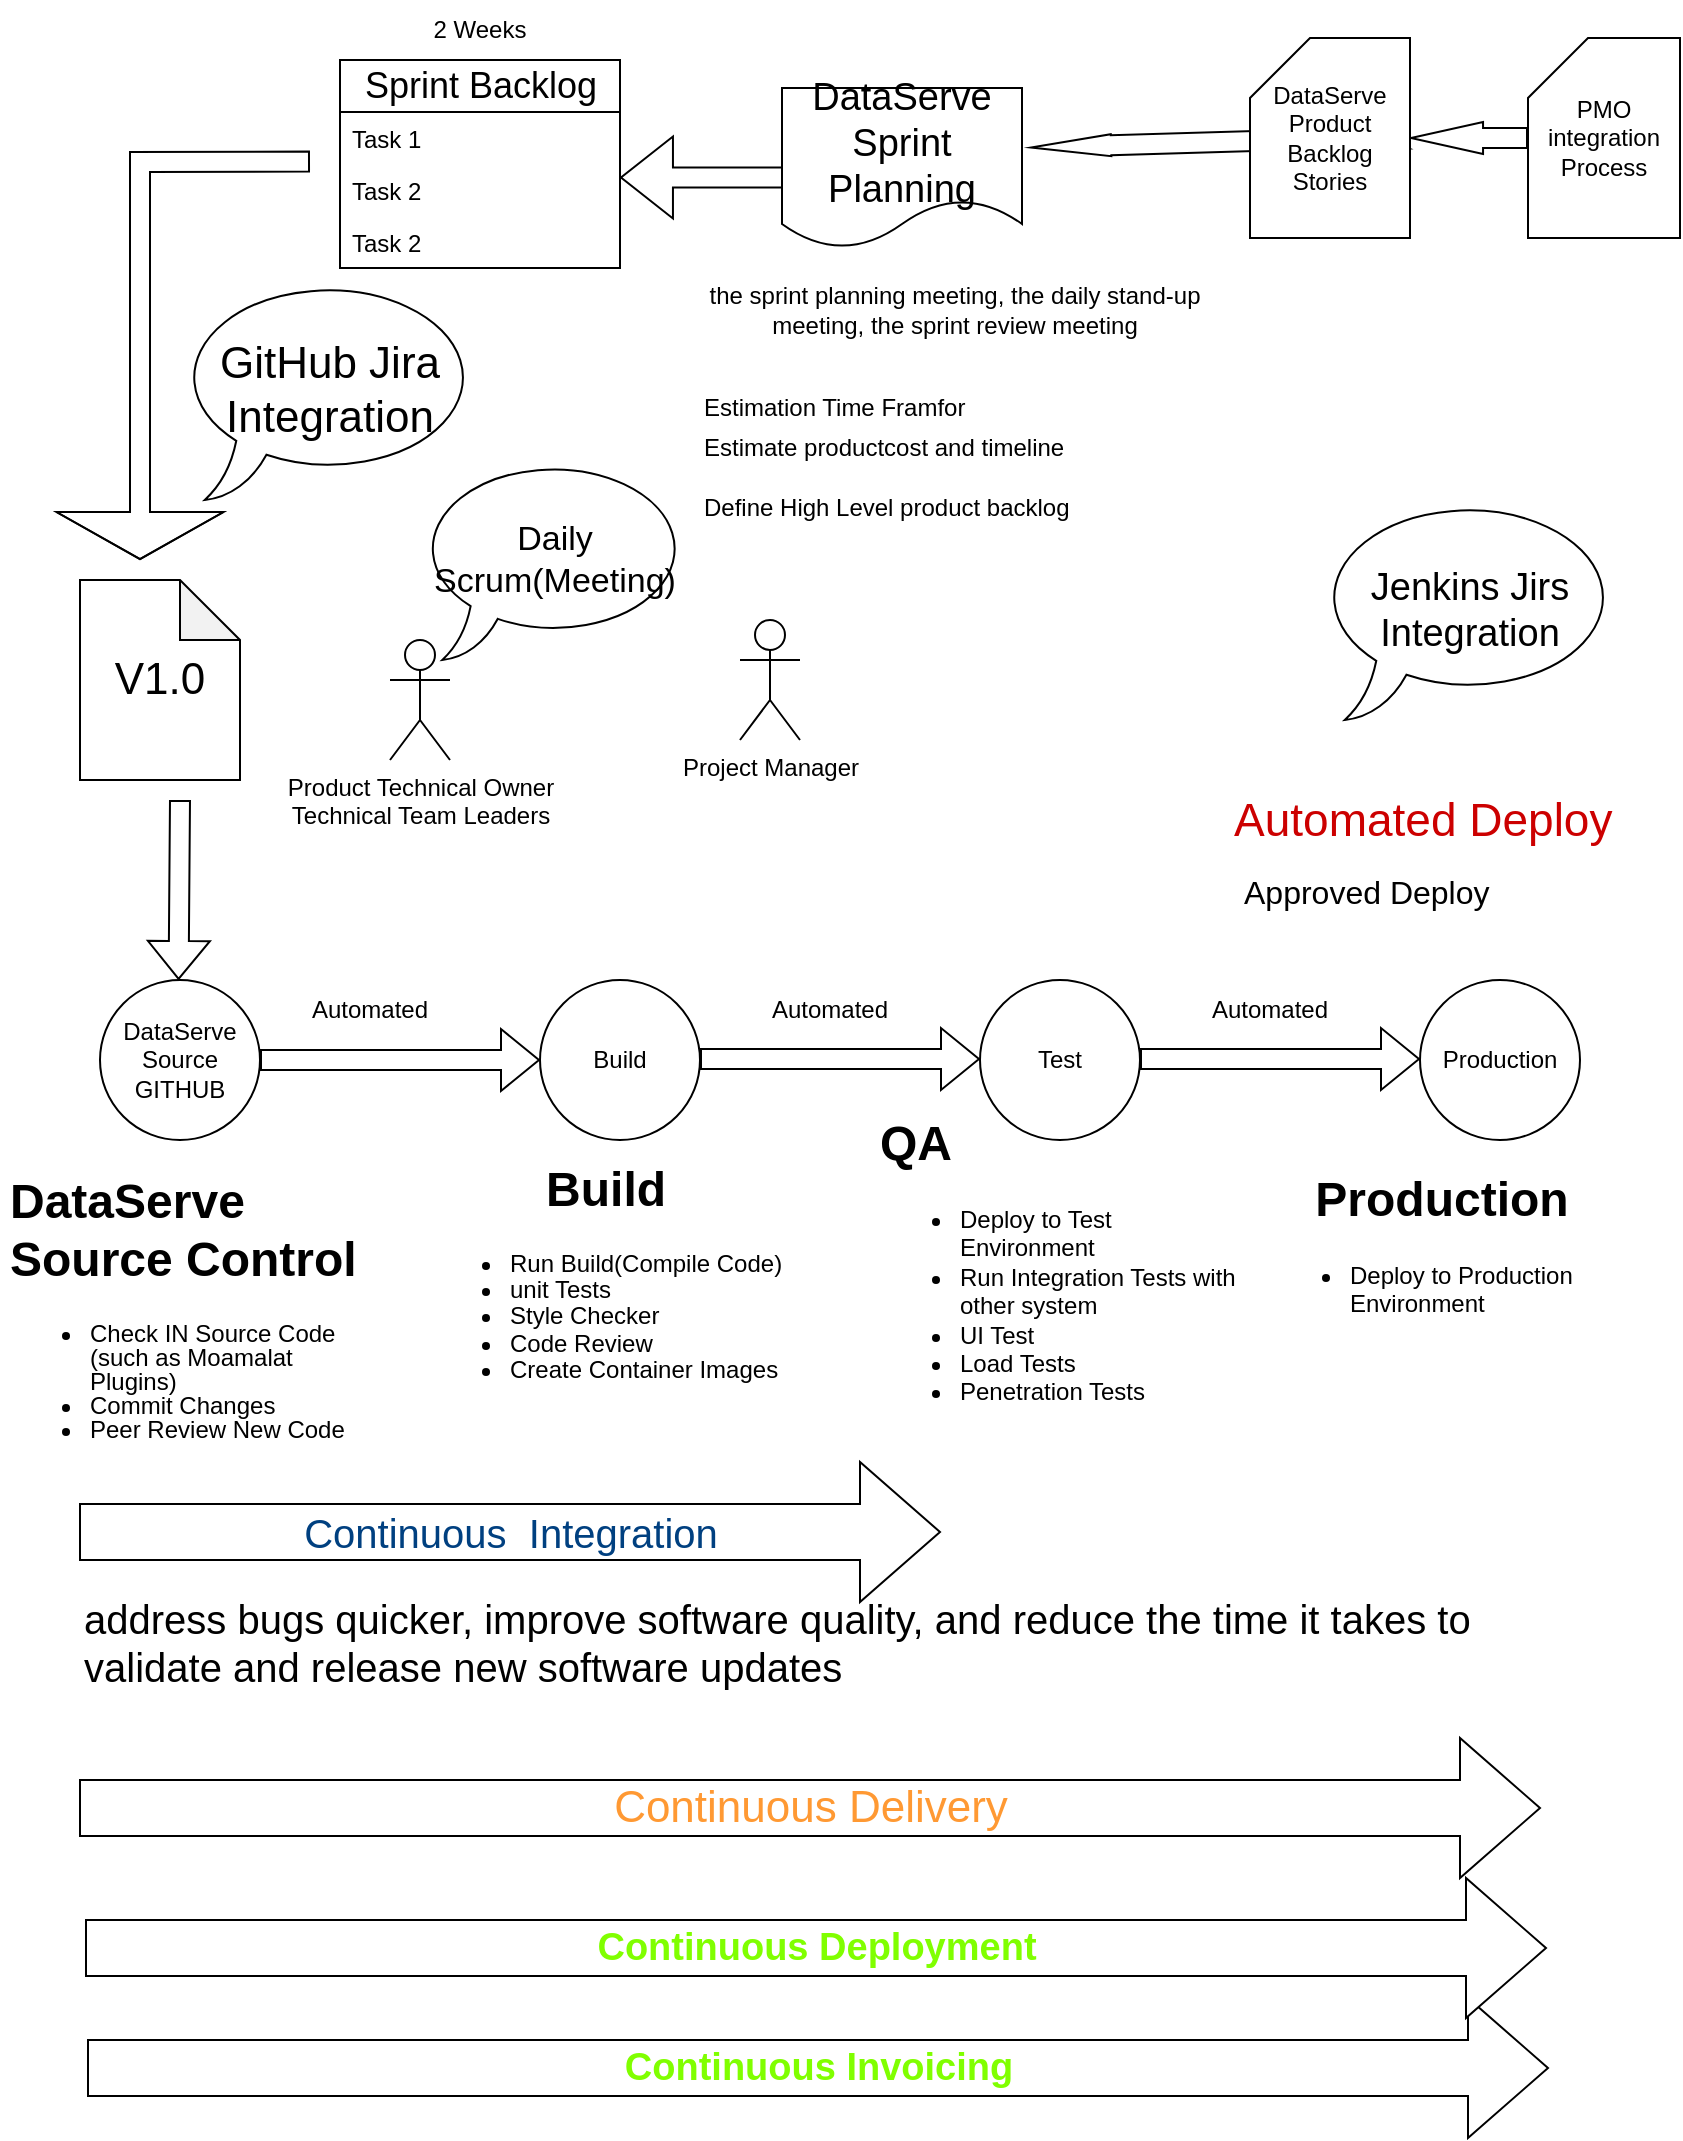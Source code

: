 <mxfile version="21.4.0" type="github">
  <diagram name="Page-1" id="4942dSgOLlQn5LEMoV-9">
    <mxGraphModel dx="1434" dy="716" grid="1" gridSize="10" guides="1" tooltips="1" connect="1" arrows="1" fold="1" page="1" pageScale="1" pageWidth="850" pageHeight="1100" math="0" shadow="0">
      <root>
        <mxCell id="0" />
        <mxCell id="1" parent="0" />
        <mxCell id="iqrrrpipv7ULR5whAsaG-1" value="&lt;div&gt;DataServe&lt;/div&gt;&lt;div&gt;Source GITHUB&lt;/div&gt;" style="ellipse;whiteSpace=wrap;html=1;aspect=fixed;" parent="1" vertex="1">
          <mxGeometry x="60" y="508" width="80" height="80" as="geometry" />
        </mxCell>
        <mxCell id="iqrrrpipv7ULR5whAsaG-2" value="" style="shape=flexArrow;endArrow=classic;html=1;rounded=0;" parent="1" edge="1">
          <mxGeometry width="50" height="50" relative="1" as="geometry">
            <mxPoint x="140" y="548" as="sourcePoint" />
            <mxPoint x="280" y="548" as="targetPoint" />
          </mxGeometry>
        </mxCell>
        <mxCell id="iqrrrpipv7ULR5whAsaG-3" value="Build " style="ellipse;whiteSpace=wrap;html=1;aspect=fixed;" parent="1" vertex="1">
          <mxGeometry x="280" y="508" width="80" height="80" as="geometry" />
        </mxCell>
        <mxCell id="iqrrrpipv7ULR5whAsaG-4" value="" style="shape=flexArrow;endArrow=classic;html=1;rounded=0;" parent="1" edge="1">
          <mxGeometry width="50" height="50" relative="1" as="geometry">
            <mxPoint x="360" y="547.5" as="sourcePoint" />
            <mxPoint x="500" y="547.5" as="targetPoint" />
          </mxGeometry>
        </mxCell>
        <mxCell id="iqrrrpipv7ULR5whAsaG-6" value="&lt;h1&gt;DataServe Source Control&lt;br&gt;&lt;/h1&gt;&lt;ul style=&quot;line-height: 100%;&quot;&gt;&lt;li&gt;Check IN Source Code (such as Moamalat Plugins) &lt;/li&gt;&lt;li&gt;Commit Changes&lt;/li&gt;&lt;li&gt;Peer Review New Code&lt;/li&gt;&lt;/ul&gt;" style="text;html=1;strokeColor=none;fillColor=none;spacing=5;spacingTop=-20;whiteSpace=wrap;overflow=hidden;rounded=0;" parent="1" vertex="1">
          <mxGeometry x="10" y="599" width="190" height="170" as="geometry" />
        </mxCell>
        <mxCell id="iqrrrpipv7ULR5whAsaG-7" value="Automated" style="text;html=1;strokeColor=none;fillColor=none;align=center;verticalAlign=middle;whiteSpace=wrap;rounded=0;" parent="1" vertex="1">
          <mxGeometry x="150" y="508" width="90" height="30" as="geometry" />
        </mxCell>
        <mxCell id="iqrrrpipv7ULR5whAsaG-8" value="Automated" style="text;html=1;strokeColor=none;fillColor=none;align=center;verticalAlign=middle;whiteSpace=wrap;rounded=0;" parent="1" vertex="1">
          <mxGeometry x="380" y="508" width="90" height="30" as="geometry" />
        </mxCell>
        <mxCell id="iqrrrpipv7ULR5whAsaG-9" value="&lt;h1 align=&quot;center&quot;&gt;Build&lt;br&gt;&lt;/h1&gt;&lt;ul style=&quot;line-height: 110%;&quot;&gt;&lt;li&gt;Run Build(Compile Code) &lt;/li&gt;&lt;li&gt;unit Tests&lt;/li&gt;&lt;li&gt;Style Checker&lt;/li&gt;&lt;li&gt;Code Review&lt;/li&gt;&lt;li&gt;Create Container Images&lt;/li&gt;&lt;/ul&gt;" style="text;html=1;strokeColor=none;fillColor=none;spacing=5;spacingTop=-20;whiteSpace=wrap;overflow=hidden;rounded=0;" parent="1" vertex="1">
          <mxGeometry x="220" y="593" width="190" height="130" as="geometry" />
        </mxCell>
        <mxCell id="iqrrrpipv7ULR5whAsaG-10" value="Test" style="ellipse;whiteSpace=wrap;html=1;aspect=fixed;" parent="1" vertex="1">
          <mxGeometry x="500" y="508" width="80" height="80" as="geometry" />
        </mxCell>
        <mxCell id="iqrrrpipv7ULR5whAsaG-11" value="&lt;h1&gt;QA&lt;br&gt;&lt;/h1&gt;&lt;ul&gt;&lt;li&gt;Deploy to Test Environment&lt;/li&gt;&lt;li&gt;Run Integration Tests with other system&lt;/li&gt;&lt;li&gt;UI Test&lt;/li&gt;&lt;li&gt;Load Tests &lt;/li&gt;&lt;li&gt;Penetration Tests&lt;/li&gt;&lt;/ul&gt;" style="text;html=1;strokeColor=none;fillColor=none;spacing=5;spacingTop=-20;whiteSpace=wrap;overflow=hidden;rounded=0;" parent="1" vertex="1">
          <mxGeometry x="445" y="570" width="190" height="210" as="geometry" />
        </mxCell>
        <mxCell id="iqrrrpipv7ULR5whAsaG-12" value="Production" style="ellipse;whiteSpace=wrap;html=1;aspect=fixed;" parent="1" vertex="1">
          <mxGeometry x="720" y="508" width="80" height="80" as="geometry" />
        </mxCell>
        <mxCell id="iqrrrpipv7ULR5whAsaG-13" value="" style="shape=flexArrow;endArrow=classic;html=1;rounded=0;" parent="1" edge="1">
          <mxGeometry width="50" height="50" relative="1" as="geometry">
            <mxPoint x="580" y="547.5" as="sourcePoint" />
            <mxPoint x="720" y="547.5" as="targetPoint" />
          </mxGeometry>
        </mxCell>
        <mxCell id="iqrrrpipv7ULR5whAsaG-14" value="&lt;h1 align=&quot;center&quot;&gt;Production &lt;br&gt;&lt;/h1&gt;&lt;ul&gt;&lt;li&gt;Deploy to Production Environment&lt;/li&gt;&lt;/ul&gt;" style="text;html=1;strokeColor=none;fillColor=none;spacing=5;spacingTop=-20;whiteSpace=wrap;overflow=hidden;rounded=0;" parent="1" vertex="1">
          <mxGeometry x="640" y="598" width="180" height="120" as="geometry" />
        </mxCell>
        <mxCell id="iqrrrpipv7ULR5whAsaG-15" value="&lt;font style=&quot;font-size: 22px;&quot;&gt;V1.0&lt;/font&gt;" style="shape=note;whiteSpace=wrap;html=1;backgroundOutline=1;darkOpacity=0.05;" parent="1" vertex="1">
          <mxGeometry x="50" y="308" width="80" height="100" as="geometry" />
        </mxCell>
        <mxCell id="iqrrrpipv7ULR5whAsaG-17" value="" style="shape=flexArrow;endArrow=classic;html=1;rounded=0;" parent="1" edge="1">
          <mxGeometry width="50" height="50" relative="1" as="geometry">
            <mxPoint x="100" y="418" as="sourcePoint" />
            <mxPoint x="99.29" y="508" as="targetPoint" />
          </mxGeometry>
        </mxCell>
        <mxCell id="iqrrrpipv7ULR5whAsaG-20" value="&lt;font style=&quot;font-size: 16px;&quot;&gt;Approved Deploy&lt;/font&gt;" style="text;whiteSpace=wrap;html=1;" parent="1" vertex="1">
          <mxGeometry x="630" y="448" width="190" height="40" as="geometry" />
        </mxCell>
        <mxCell id="iqrrrpipv7ULR5whAsaG-21" value="&lt;font style=&quot;font-size: 23px;&quot;&gt;&lt;font style=&quot;font-size: 23px;&quot; color=&quot;#cc0000&quot;&gt;Automated Deploy&lt;/font&gt;&lt;/font&gt;" style="text;whiteSpace=wrap;html=1;" parent="1" vertex="1">
          <mxGeometry x="625" y="408" width="200" height="40" as="geometry" />
        </mxCell>
        <mxCell id="iqrrrpipv7ULR5whAsaG-24" value="&lt;font style=&quot;font-size: 22px;&quot; color=&quot;#ff9933&quot;&gt;Continuous Delivery&lt;/font&gt;" style="html=1;shadow=0;dashed=0;align=center;verticalAlign=middle;shape=mxgraph.arrows2.arrow;dy=0.6;dx=40;notch=0;" parent="1" vertex="1">
          <mxGeometry x="50" y="887" width="730" height="70" as="geometry" />
        </mxCell>
        <mxCell id="iqrrrpipv7ULR5whAsaG-25" value="&lt;font style=&quot;font-size: 20px;&quot; color=&quot;#004080&quot;&gt;Continuous&amp;nbsp; Integration &lt;/font&gt;" style="html=1;shadow=0;dashed=0;align=center;verticalAlign=middle;shape=mxgraph.arrows2.arrow;dy=0.6;dx=40;notch=0;" parent="1" vertex="1">
          <mxGeometry x="50" y="749" width="430" height="70" as="geometry" />
        </mxCell>
        <mxCell id="iqrrrpipv7ULR5whAsaG-26" value="&lt;b&gt;&lt;font style=&quot;font-size: 19px;&quot; color=&quot;#80ff00&quot;&gt;Continuous Invoicing&lt;/font&gt;&lt;/b&gt;" style="html=1;shadow=0;dashed=0;align=center;verticalAlign=middle;shape=mxgraph.arrows2.arrow;dy=0.6;dx=40;notch=0;" parent="1" vertex="1">
          <mxGeometry x="54" y="1017" width="730" height="70" as="geometry" />
        </mxCell>
        <mxCell id="iqrrrpipv7ULR5whAsaG-28" value="Automated" style="text;html=1;strokeColor=none;fillColor=none;align=center;verticalAlign=middle;whiteSpace=wrap;rounded=0;" parent="1" vertex="1">
          <mxGeometry x="600" y="508" width="90" height="30" as="geometry" />
        </mxCell>
        <mxCell id="iqrrrpipv7ULR5whAsaG-32" value="" style="shape=flexArrow;endArrow=classic;html=1;rounded=0;endWidth=30;endSize=8.325;" parent="1" edge="1">
          <mxGeometry width="50" height="50" relative="1" as="geometry">
            <mxPoint x="440" y="106.75" as="sourcePoint" />
            <mxPoint x="320" y="106.75" as="targetPoint" />
          </mxGeometry>
        </mxCell>
        <mxCell id="iqrrrpipv7ULR5whAsaG-37" value="DataServe Sprint Planning" style="shape=document;whiteSpace=wrap;html=1;boundedLbl=1;fontSize=19;" parent="1" vertex="1">
          <mxGeometry x="401" y="62" width="120" height="80" as="geometry" />
        </mxCell>
        <mxCell id="iqrrrpipv7ULR5whAsaG-39" value="&lt;font style=&quot;font-size: 18px;&quot;&gt;Sprint Backlog&lt;/font&gt;" style="swimlane;fontStyle=0;childLayout=stackLayout;horizontal=1;startSize=26;fillColor=none;horizontalStack=0;resizeParent=1;resizeParentMax=0;resizeLast=0;collapsible=1;marginBottom=0;html=1;" parent="1" vertex="1">
          <mxGeometry x="180" y="48" width="140" height="104" as="geometry" />
        </mxCell>
        <mxCell id="iqrrrpipv7ULR5whAsaG-40" value="Task 1" style="text;strokeColor=none;fillColor=none;align=left;verticalAlign=top;spacingLeft=4;spacingRight=4;overflow=hidden;rotatable=0;points=[[0,0.5],[1,0.5]];portConstraint=eastwest;whiteSpace=wrap;html=1;" parent="iqrrrpipv7ULR5whAsaG-39" vertex="1">
          <mxGeometry y="26" width="140" height="26" as="geometry" />
        </mxCell>
        <mxCell id="iqrrrpipv7ULR5whAsaG-41" value="Task 2" style="text;strokeColor=none;fillColor=none;align=left;verticalAlign=top;spacingLeft=4;spacingRight=4;overflow=hidden;rotatable=0;points=[[0,0.5],[1,0.5]];portConstraint=eastwest;whiteSpace=wrap;html=1;" parent="iqrrrpipv7ULR5whAsaG-39" vertex="1">
          <mxGeometry y="52" width="140" height="26" as="geometry" />
        </mxCell>
        <mxCell id="iqrrrpipv7ULR5whAsaG-42" value="Task 2" style="text;strokeColor=none;fillColor=none;align=left;verticalAlign=top;spacingLeft=4;spacingRight=4;overflow=hidden;rotatable=0;points=[[0,0.5],[1,0.5]];portConstraint=eastwest;whiteSpace=wrap;html=1;" parent="iqrrrpipv7ULR5whAsaG-39" vertex="1">
          <mxGeometry y="78" width="140" height="26" as="geometry" />
        </mxCell>
        <mxCell id="iqrrrpipv7ULR5whAsaG-43" value="" style="shape=flexArrow;endArrow=classic;html=1;rounded=0;endWidth=0;endSize=13.015;" parent="1" edge="1">
          <mxGeometry width="50" height="50" relative="1" as="geometry">
            <mxPoint x="650" y="88.152" as="sourcePoint" />
            <mxPoint x="525" y="91.75" as="targetPoint" />
          </mxGeometry>
        </mxCell>
        <mxCell id="iqrrrpipv7ULR5whAsaG-45" value="2 Weeks" style="text;html=1;strokeColor=none;fillColor=none;align=center;verticalAlign=middle;whiteSpace=wrap;rounded=0;" parent="1" vertex="1">
          <mxGeometry x="220" y="18" width="60" height="30" as="geometry" />
        </mxCell>
        <mxCell id="iqrrrpipv7ULR5whAsaG-47" value="&lt;font style=&quot;font-size: 19px;&quot;&gt;Jenkins Jirs Integration&lt;/font&gt;" style="whiteSpace=wrap;html=1;shape=mxgraph.basic.oval_callout" parent="1" vertex="1">
          <mxGeometry x="670" y="268" width="150" height="110" as="geometry" />
        </mxCell>
        <mxCell id="iqrrrpipv7ULR5whAsaG-53" value="" style="shape=flexArrow;endArrow=classic;html=1;rounded=0;endWidth=72.5;endSize=7.5;" parent="1" edge="1">
          <mxGeometry width="50" height="50" relative="1" as="geometry">
            <mxPoint x="165" y="98.75" as="sourcePoint" />
            <mxPoint x="80" y="298" as="targetPoint" />
            <Array as="points">
              <mxPoint x="80" y="99" />
            </Array>
          </mxGeometry>
        </mxCell>
        <mxCell id="iqrrrpipv7ULR5whAsaG-57" value="address bugs quicker, improve software quality, and reduce the time it takes to validate and release new software updates" style="text;whiteSpace=wrap;html=1;fontSize=20;" parent="1" vertex="1">
          <mxGeometry x="50" y="809" width="748" height="60" as="geometry" />
        </mxCell>
        <mxCell id="iqrrrpipv7ULR5whAsaG-58" value="&lt;font style=&quot;font-size: 22px;&quot;&gt;GitHub Jira Integration&lt;/font&gt;" style="whiteSpace=wrap;html=1;shape=mxgraph.basic.oval_callout" parent="1" vertex="1">
          <mxGeometry x="100" y="158" width="150" height="110" as="geometry" />
        </mxCell>
        <mxCell id="iqrrrpipv7ULR5whAsaG-59" value="&lt;font style=&quot;font-size: 17px;&quot;&gt;Daily Scrum(Meeting)&lt;/font&gt;" style="whiteSpace=wrap;html=1;shape=mxgraph.basic.oval_callout" parent="1" vertex="1">
          <mxGeometry x="220" y="248" width="135" height="100" as="geometry" />
        </mxCell>
        <mxCell id="iqrrrpipv7ULR5whAsaG-60" value="&lt;div&gt;Product Technical Owner&lt;/div&gt;&lt;div&gt;Technical Team Leaders&lt;br&gt;&lt;/div&gt;" style="shape=umlActor;verticalLabelPosition=bottom;verticalAlign=top;html=1;outlineConnect=0;" parent="1" vertex="1">
          <mxGeometry x="205" y="338" width="30" height="60" as="geometry" />
        </mxCell>
        <mxCell id="iqrrrpipv7ULR5whAsaG-62" value="the sprint planning meeting, the daily stand-up meeting, the sprint review meeting" style="text;html=1;strokeColor=none;fillColor=none;align=center;verticalAlign=middle;whiteSpace=wrap;rounded=0;" parent="1" vertex="1">
          <mxGeometry x="345" y="158" width="285" height="30" as="geometry" />
        </mxCell>
        <mxCell id="iqrrrpipv7ULR5whAsaG-63" value="Estimation Time Framfor" style="text;whiteSpace=wrap;html=1;" parent="1" vertex="1">
          <mxGeometry x="360" y="208" width="480" height="40" as="geometry" />
        </mxCell>
        <mxCell id="iqrrrpipv7ULR5whAsaG-64" value="Estimate productcost and timeline" style="text;whiteSpace=wrap;html=1;" parent="1" vertex="1">
          <mxGeometry x="360" y="228" width="220" height="40" as="geometry" />
        </mxCell>
        <mxCell id="iqrrrpipv7ULR5whAsaG-65" value="Define High Level product backlog" style="text;whiteSpace=wrap;html=1;" parent="1" vertex="1">
          <mxGeometry x="360" y="258" width="250" height="40" as="geometry" />
        </mxCell>
        <mxCell id="iqrrrpipv7ULR5whAsaG-66" value="Project Manager" style="shape=umlActor;verticalLabelPosition=bottom;verticalAlign=top;html=1;outlineConnect=0;" parent="1" vertex="1">
          <mxGeometry x="380" y="328" width="30" height="60" as="geometry" />
        </mxCell>
        <mxCell id="QZeT5ov_zveQ-syNADRf-1" value="&lt;b&gt;&lt;font style=&quot;font-size: 19px;&quot; color=&quot;#80ff00&quot;&gt;Continuous Deployment&lt;/font&gt;&lt;/b&gt;" style="html=1;shadow=0;dashed=0;align=center;verticalAlign=middle;shape=mxgraph.arrows2.arrow;dy=0.6;dx=40;notch=0;" parent="1" vertex="1">
          <mxGeometry x="53" y="957" width="730" height="70" as="geometry" />
        </mxCell>
        <mxCell id="QZeT5ov_zveQ-syNADRf-2" value="PMO integration Process" style="shape=card;whiteSpace=wrap;html=1;" parent="1" vertex="1">
          <mxGeometry x="774" y="37" width="76" height="100" as="geometry" />
        </mxCell>
        <mxCell id="QZeT5ov_zveQ-syNADRf-4" value="" style="shape=flexArrow;endArrow=classic;html=1;rounded=0;endWidth=5;endSize=11.675;entryX=1;entryY=0.5;entryDx=0;entryDy=0;entryPerimeter=0;" parent="1" source="QZeT5ov_zveQ-syNADRf-2" target="iqrrrpipv7ULR5whAsaG-55" edge="1">
          <mxGeometry width="50" height="50" relative="1" as="geometry">
            <mxPoint x="930" y="87" as="sourcePoint" />
            <mxPoint x="810" y="87" as="targetPoint" />
          </mxGeometry>
        </mxCell>
        <mxCell id="QZeT5ov_zveQ-syNADRf-5" value="" style="shape=flexArrow;endArrow=classic;html=1;rounded=0;endWidth=5;endSize=11.675;" parent="1" target="iqrrrpipv7ULR5whAsaG-55" edge="1">
          <mxGeometry width="50" height="50" relative="1" as="geometry">
            <mxPoint x="710" y="91.75" as="sourcePoint" />
            <mxPoint x="560" y="91.75" as="targetPoint" />
          </mxGeometry>
        </mxCell>
        <mxCell id="iqrrrpipv7ULR5whAsaG-55" value="&lt;div align=&quot;center&quot;&gt;&lt;font style=&quot;font-size: 12px;&quot;&gt;DataServe Product Backlog &lt;br&gt;&lt;/font&gt;&lt;/div&gt;&lt;div align=&quot;center&quot;&gt;&lt;font style=&quot;font-size: 12px;&quot;&gt;Stories&lt;/font&gt;&lt;/div&gt;" style="shape=card;whiteSpace=wrap;html=1;" parent="1" vertex="1">
          <mxGeometry x="635" y="37" width="80" height="100" as="geometry" />
        </mxCell>
      </root>
    </mxGraphModel>
  </diagram>
</mxfile>
